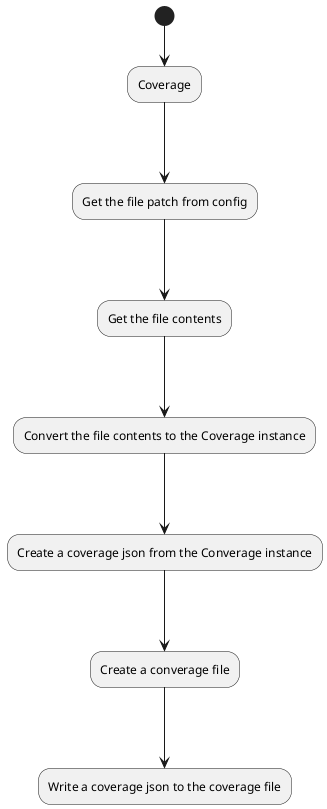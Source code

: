@startuml codecov_conversion_activity 

(*) --> Coverage
---> "Get the file patch from config"
---> "Get the file contents"
---> "Convert the file contents to the Coverage instance"
---> "Create a coverage json from the Converage instance"
---> "Create a converage file"
---> "Write a coverage json to the coverage file"

@enduml
